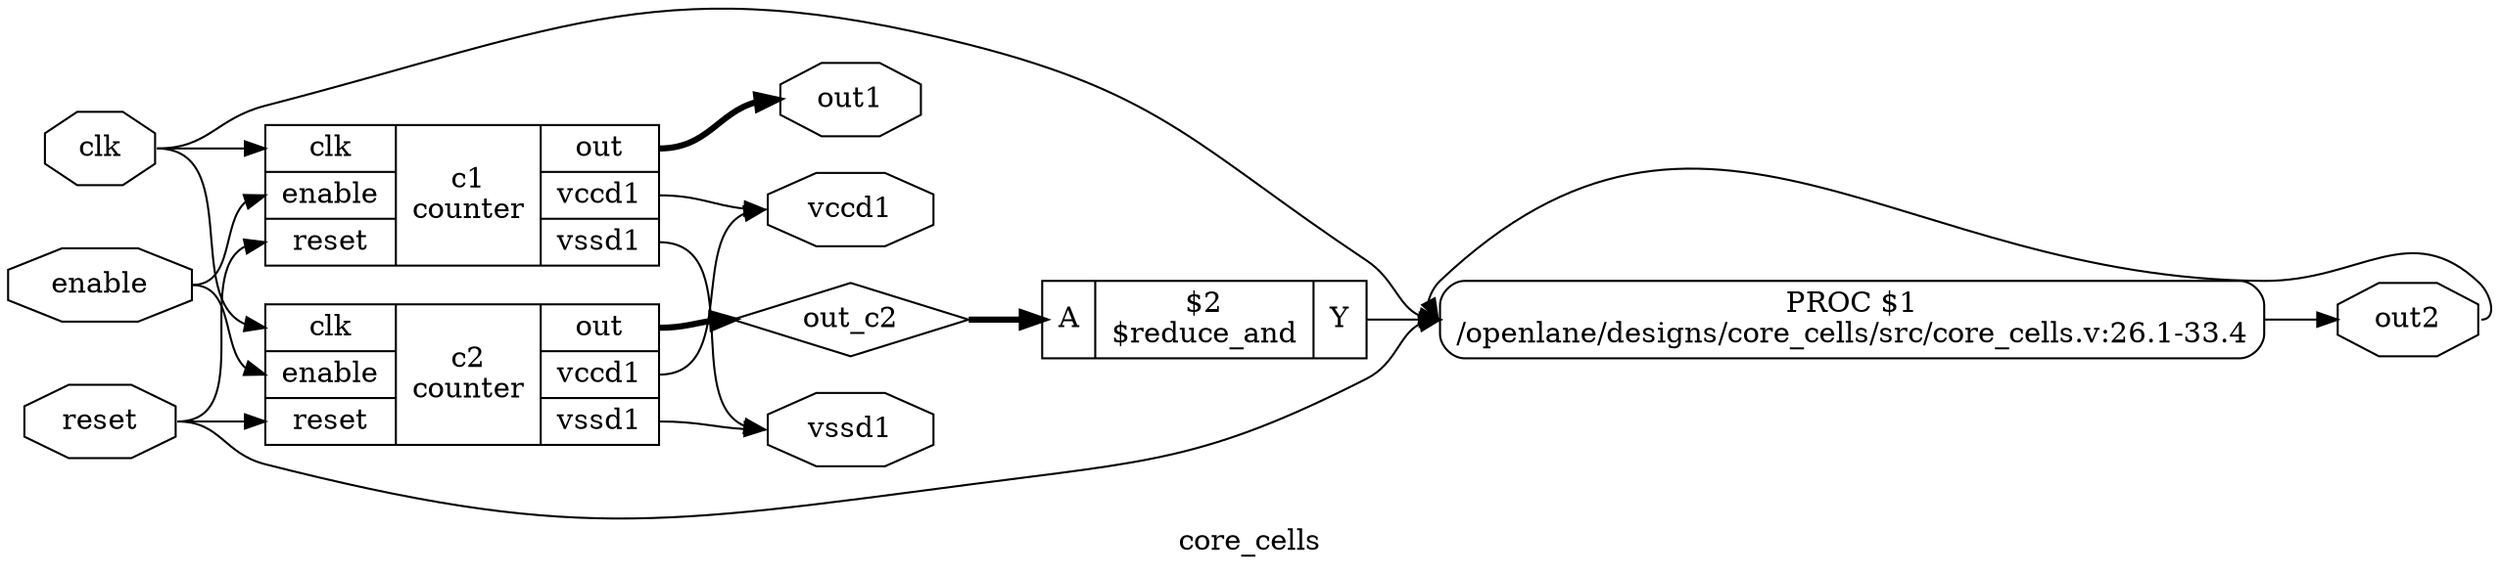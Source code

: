 digraph "core_cells" {
label="core_cells";
rankdir="LR";
remincross=true;
n3 [ shape=diamond, label="out_c2", color="black", fontcolor="black" ];
n4 [ shape=octagon, label="out2", color="black", fontcolor="black" ];
n5 [ shape=octagon, label="out1", color="black", fontcolor="black" ];
n6 [ shape=octagon, label="reset", color="black", fontcolor="black" ];
n7 [ shape=octagon, label="clk", color="black", fontcolor="black" ];
n8 [ shape=octagon, label="enable", color="black", fontcolor="black" ];
n9 [ shape=octagon, label="vssd1", color="black", fontcolor="black" ];
n10 [ shape=octagon, label="vccd1", color="black", fontcolor="black" ];
c12 [ shape=record, label="{{<p7> clk|<p8> enable|<p6> reset}|c2\ncounter|{<p11> out|<p10> vccd1|<p9> vssd1}}" ];
c13 [ shape=record, label="{{<p7> clk|<p8> enable|<p6> reset}|c1\ncounter|{<p11> out|<p10> vccd1|<p9> vssd1}}" ];
c16 [ shape=record, label="{{<p14> A}|$2\n$reduce_and|{<p15> Y}}" ];
p0 [shape=box, style=rounded, label="PROC $1\n/openlane/designs/core_cells/src/core_cells.v:26.1-33.4"];
c16:p15:e -> p0:w [color="black", label=""];
c12:p10:e -> n10:w [color="black", label=""];
c13:p10:e -> n10:w [color="black", label=""];
c12:p11:e -> n3:w [color="black", style="setlinewidth(3)", label=""];
n3:e -> c16:p14:w [color="black", style="setlinewidth(3)", label=""];
p0:e -> n4:w [color="black", label=""];
n4:e -> p0:w [color="black", label=""];
c13:p11:e -> n5:w [color="black", style="setlinewidth(3)", label=""];
n6:e -> c12:p6:w [color="black", label=""];
n6:e -> c13:p6:w [color="black", label=""];
n6:e -> p0:w [color="black", label=""];
n7:e -> c12:p7:w [color="black", label=""];
n7:e -> c13:p7:w [color="black", label=""];
n7:e -> p0:w [color="black", label=""];
n8:e -> c12:p8:w [color="black", label=""];
n8:e -> c13:p8:w [color="black", label=""];
c12:p9:e -> n9:w [color="black", label=""];
c13:p9:e -> n9:w [color="black", label=""];
}
